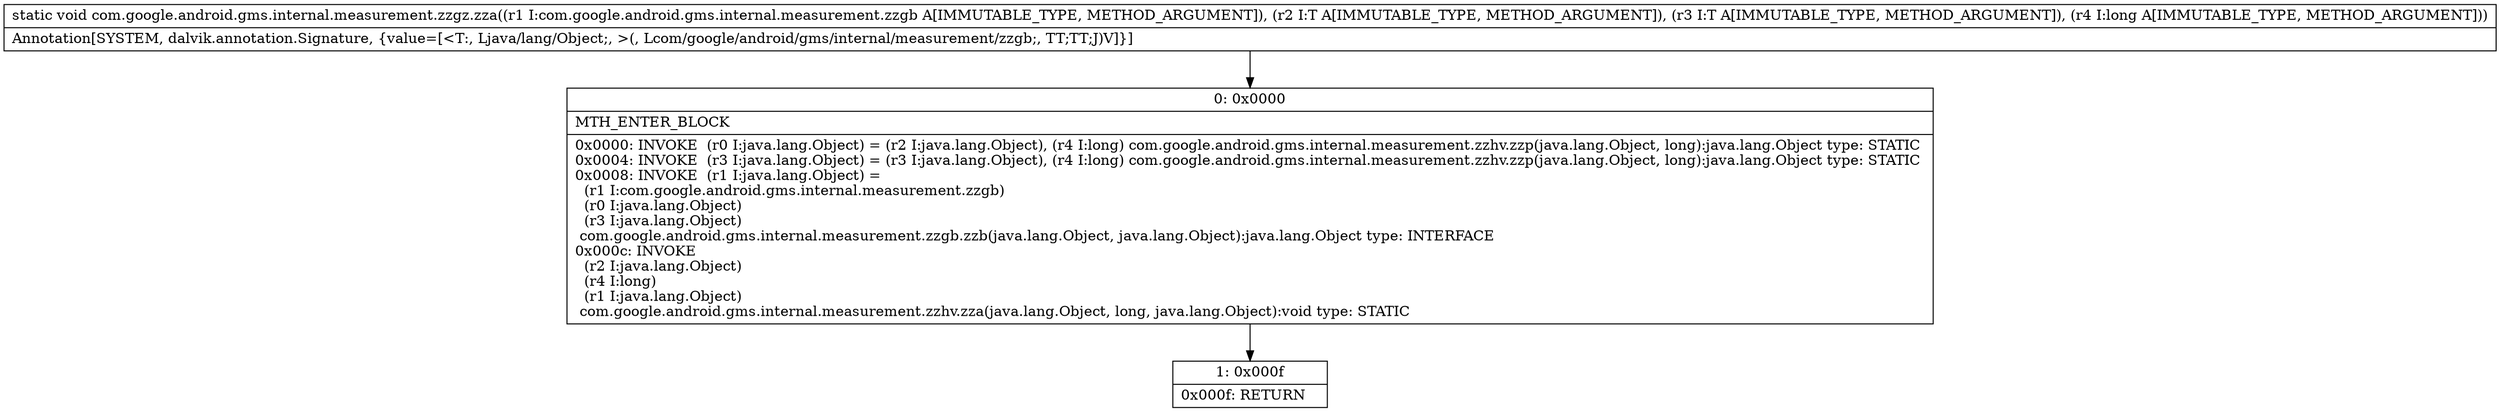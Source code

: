 digraph "CFG forcom.google.android.gms.internal.measurement.zzgz.zza(Lcom\/google\/android\/gms\/internal\/measurement\/zzgb;Ljava\/lang\/Object;Ljava\/lang\/Object;J)V" {
Node_0 [shape=record,label="{0\:\ 0x0000|MTH_ENTER_BLOCK\l|0x0000: INVOKE  (r0 I:java.lang.Object) = (r2 I:java.lang.Object), (r4 I:long) com.google.android.gms.internal.measurement.zzhv.zzp(java.lang.Object, long):java.lang.Object type: STATIC \l0x0004: INVOKE  (r3 I:java.lang.Object) = (r3 I:java.lang.Object), (r4 I:long) com.google.android.gms.internal.measurement.zzhv.zzp(java.lang.Object, long):java.lang.Object type: STATIC \l0x0008: INVOKE  (r1 I:java.lang.Object) = \l  (r1 I:com.google.android.gms.internal.measurement.zzgb)\l  (r0 I:java.lang.Object)\l  (r3 I:java.lang.Object)\l com.google.android.gms.internal.measurement.zzgb.zzb(java.lang.Object, java.lang.Object):java.lang.Object type: INTERFACE \l0x000c: INVOKE  \l  (r2 I:java.lang.Object)\l  (r4 I:long)\l  (r1 I:java.lang.Object)\l com.google.android.gms.internal.measurement.zzhv.zza(java.lang.Object, long, java.lang.Object):void type: STATIC \l}"];
Node_1 [shape=record,label="{1\:\ 0x000f|0x000f: RETURN   \l}"];
MethodNode[shape=record,label="{static void com.google.android.gms.internal.measurement.zzgz.zza((r1 I:com.google.android.gms.internal.measurement.zzgb A[IMMUTABLE_TYPE, METHOD_ARGUMENT]), (r2 I:T A[IMMUTABLE_TYPE, METHOD_ARGUMENT]), (r3 I:T A[IMMUTABLE_TYPE, METHOD_ARGUMENT]), (r4 I:long A[IMMUTABLE_TYPE, METHOD_ARGUMENT]))  | Annotation[SYSTEM, dalvik.annotation.Signature, \{value=[\<T:, Ljava\/lang\/Object;, \>(, Lcom\/google\/android\/gms\/internal\/measurement\/zzgb;, TT;TT;J)V]\}]\l}"];
MethodNode -> Node_0;
Node_0 -> Node_1;
}

